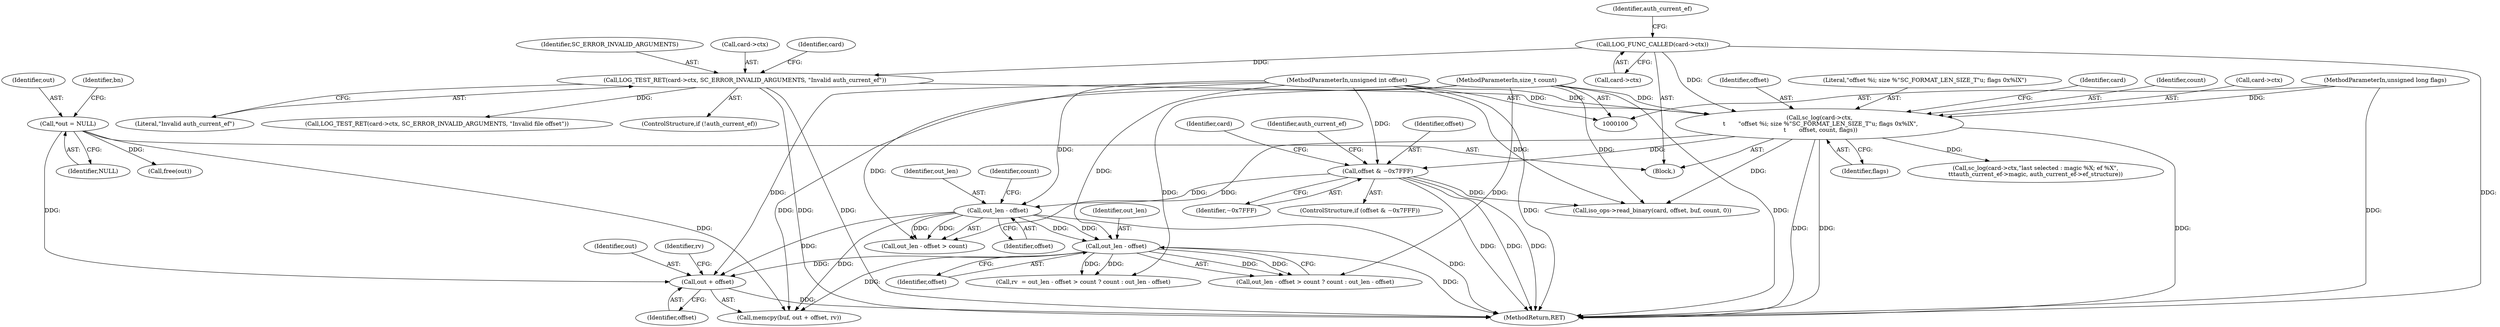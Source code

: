 digraph "0_OpenSC_8fe377e93b4b56060e5bbfb6f3142ceaeca744fa_11@pointer" {
"1000366" [label="(Call,out + offset)"];
"1000110" [label="(Call,*out = NULL)"];
"1000356" [label="(Call,out_len - offset)"];
"1000160" [label="(Call,offset & ~0x7FFF)"];
"1000140" [label="(Call,sc_log(card->ctx,\n \t       \"offset %i; size %\"SC_FORMAT_LEN_SIZE_T\"u; flags 0x%lX\",\n \t       offset, count, flags))"];
"1000134" [label="(Call,LOG_TEST_RET(card->ctx, SC_ERROR_INVALID_ARGUMENTS, \"Invalid auth_current_ef\"))"];
"1000127" [label="(Call,LOG_FUNC_CALLED(card->ctx))"];
"1000102" [label="(MethodParameterIn,unsigned int offset)"];
"1000104" [label="(MethodParameterIn,size_t count)"];
"1000105" [label="(MethodParameterIn,unsigned long flags)"];
"1000361" [label="(Call,out_len - offset)"];
"1000369" [label="(Identifier,rv)"];
"1000163" [label="(Call,LOG_TEST_RET(card->ctx, SC_ERROR_INVALID_ARGUMENTS, \"Invalid file offset\"))"];
"1000134" [label="(Call,LOG_TEST_RET(card->ctx, SC_ERROR_INVALID_ARGUMENTS, \"Invalid auth_current_ef\"))"];
"1000145" [label="(Identifier,offset)"];
"1000400" [label="(Call,free(out))"];
"1000127" [label="(Call,LOG_FUNC_CALLED(card->ctx))"];
"1000161" [label="(Identifier,offset)"];
"1000159" [label="(ControlStructure,if (offset & ~0x7FFF))"];
"1000135" [label="(Call,card->ctx)"];
"1000131" [label="(ControlStructure,if (!auth_current_ef))"];
"1000139" [label="(Literal,\"Invalid auth_current_ef\")"];
"1000142" [label="(Identifier,card)"];
"1000110" [label="(Call,*out = NULL)"];
"1000357" [label="(Identifier,out_len)"];
"1000361" [label="(Call,out_len - offset)"];
"1000352" [label="(Call,rv  = out_len - offset > count ? count : out_len - offset)"];
"1000381" [label="(Call,iso_ops->read_binary(card, offset, buf, count, 0))"];
"1000160" [label="(Call,offset & ~0x7FFF)"];
"1000162" [label="(Identifier,~0x7FFF)"];
"1000367" [label="(Identifier,out)"];
"1000144" [label="(Literal,\"offset %i; size %\"SC_FORMAT_LEN_SIZE_T\"u; flags 0x%lX\")"];
"1000133" [label="(Identifier,auth_current_ef)"];
"1000150" [label="(Identifier,card)"];
"1000358" [label="(Identifier,offset)"];
"1000355" [label="(Call,out_len - offset > count)"];
"1000105" [label="(MethodParameterIn,unsigned long flags)"];
"1000147" [label="(Identifier,flags)"];
"1000104" [label="(MethodParameterIn,size_t count)"];
"1000368" [label="(Identifier,offset)"];
"1000354" [label="(Call,out_len - offset > count ? count : out_len - offset)"];
"1000111" [label="(Identifier,out)"];
"1000407" [label="(MethodReturn,RET)"];
"1000116" [label="(Identifier,bn)"];
"1000364" [label="(Call,memcpy(buf, out + offset, rv))"];
"1000146" [label="(Identifier,count)"];
"1000148" [label="(Call,sc_log(card->ctx,\"last selected : magic %X; ef %X\",\n\t\t\tauth_current_ef->magic, auth_current_ef->ef_structure))"];
"1000138" [label="(Identifier,SC_ERROR_INVALID_ARGUMENTS)"];
"1000165" [label="(Identifier,card)"];
"1000356" [label="(Call,out_len - offset)"];
"1000106" [label="(Block,)"];
"1000359" [label="(Identifier,count)"];
"1000102" [label="(MethodParameterIn,unsigned int offset)"];
"1000366" [label="(Call,out + offset)"];
"1000173" [label="(Identifier,auth_current_ef)"];
"1000362" [label="(Identifier,out_len)"];
"1000363" [label="(Identifier,offset)"];
"1000141" [label="(Call,card->ctx)"];
"1000112" [label="(Identifier,NULL)"];
"1000140" [label="(Call,sc_log(card->ctx,\n \t       \"offset %i; size %\"SC_FORMAT_LEN_SIZE_T\"u; flags 0x%lX\",\n \t       offset, count, flags))"];
"1000128" [label="(Call,card->ctx)"];
"1000366" -> "1000364"  [label="AST: "];
"1000366" -> "1000368"  [label="CFG: "];
"1000367" -> "1000366"  [label="AST: "];
"1000368" -> "1000366"  [label="AST: "];
"1000369" -> "1000366"  [label="CFG: "];
"1000366" -> "1000407"  [label="DDG: "];
"1000110" -> "1000366"  [label="DDG: "];
"1000356" -> "1000366"  [label="DDG: "];
"1000361" -> "1000366"  [label="DDG: "];
"1000102" -> "1000366"  [label="DDG: "];
"1000110" -> "1000106"  [label="AST: "];
"1000110" -> "1000112"  [label="CFG: "];
"1000111" -> "1000110"  [label="AST: "];
"1000112" -> "1000110"  [label="AST: "];
"1000116" -> "1000110"  [label="CFG: "];
"1000110" -> "1000364"  [label="DDG: "];
"1000110" -> "1000400"  [label="DDG: "];
"1000356" -> "1000355"  [label="AST: "];
"1000356" -> "1000358"  [label="CFG: "];
"1000357" -> "1000356"  [label="AST: "];
"1000358" -> "1000356"  [label="AST: "];
"1000359" -> "1000356"  [label="CFG: "];
"1000356" -> "1000407"  [label="DDG: "];
"1000356" -> "1000355"  [label="DDG: "];
"1000356" -> "1000355"  [label="DDG: "];
"1000160" -> "1000356"  [label="DDG: "];
"1000102" -> "1000356"  [label="DDG: "];
"1000356" -> "1000361"  [label="DDG: "];
"1000356" -> "1000361"  [label="DDG: "];
"1000356" -> "1000364"  [label="DDG: "];
"1000160" -> "1000159"  [label="AST: "];
"1000160" -> "1000162"  [label="CFG: "];
"1000161" -> "1000160"  [label="AST: "];
"1000162" -> "1000160"  [label="AST: "];
"1000165" -> "1000160"  [label="CFG: "];
"1000173" -> "1000160"  [label="CFG: "];
"1000160" -> "1000407"  [label="DDG: "];
"1000160" -> "1000407"  [label="DDG: "];
"1000160" -> "1000407"  [label="DDG: "];
"1000140" -> "1000160"  [label="DDG: "];
"1000102" -> "1000160"  [label="DDG: "];
"1000160" -> "1000381"  [label="DDG: "];
"1000140" -> "1000106"  [label="AST: "];
"1000140" -> "1000147"  [label="CFG: "];
"1000141" -> "1000140"  [label="AST: "];
"1000144" -> "1000140"  [label="AST: "];
"1000145" -> "1000140"  [label="AST: "];
"1000146" -> "1000140"  [label="AST: "];
"1000147" -> "1000140"  [label="AST: "];
"1000150" -> "1000140"  [label="CFG: "];
"1000140" -> "1000407"  [label="DDG: "];
"1000140" -> "1000407"  [label="DDG: "];
"1000140" -> "1000407"  [label="DDG: "];
"1000134" -> "1000140"  [label="DDG: "];
"1000127" -> "1000140"  [label="DDG: "];
"1000102" -> "1000140"  [label="DDG: "];
"1000104" -> "1000140"  [label="DDG: "];
"1000105" -> "1000140"  [label="DDG: "];
"1000140" -> "1000148"  [label="DDG: "];
"1000140" -> "1000355"  [label="DDG: "];
"1000140" -> "1000381"  [label="DDG: "];
"1000134" -> "1000131"  [label="AST: "];
"1000134" -> "1000139"  [label="CFG: "];
"1000135" -> "1000134"  [label="AST: "];
"1000138" -> "1000134"  [label="AST: "];
"1000139" -> "1000134"  [label="AST: "];
"1000142" -> "1000134"  [label="CFG: "];
"1000134" -> "1000407"  [label="DDG: "];
"1000134" -> "1000407"  [label="DDG: "];
"1000127" -> "1000134"  [label="DDG: "];
"1000134" -> "1000163"  [label="DDG: "];
"1000127" -> "1000106"  [label="AST: "];
"1000127" -> "1000128"  [label="CFG: "];
"1000128" -> "1000127"  [label="AST: "];
"1000133" -> "1000127"  [label="CFG: "];
"1000127" -> "1000407"  [label="DDG: "];
"1000102" -> "1000100"  [label="AST: "];
"1000102" -> "1000407"  [label="DDG: "];
"1000102" -> "1000361"  [label="DDG: "];
"1000102" -> "1000364"  [label="DDG: "];
"1000102" -> "1000381"  [label="DDG: "];
"1000104" -> "1000100"  [label="AST: "];
"1000104" -> "1000407"  [label="DDG: "];
"1000104" -> "1000352"  [label="DDG: "];
"1000104" -> "1000355"  [label="DDG: "];
"1000104" -> "1000354"  [label="DDG: "];
"1000104" -> "1000381"  [label="DDG: "];
"1000105" -> "1000100"  [label="AST: "];
"1000105" -> "1000407"  [label="DDG: "];
"1000361" -> "1000354"  [label="AST: "];
"1000361" -> "1000363"  [label="CFG: "];
"1000362" -> "1000361"  [label="AST: "];
"1000363" -> "1000361"  [label="AST: "];
"1000354" -> "1000361"  [label="CFG: "];
"1000361" -> "1000407"  [label="DDG: "];
"1000361" -> "1000352"  [label="DDG: "];
"1000361" -> "1000352"  [label="DDG: "];
"1000361" -> "1000354"  [label="DDG: "];
"1000361" -> "1000354"  [label="DDG: "];
"1000361" -> "1000364"  [label="DDG: "];
}
